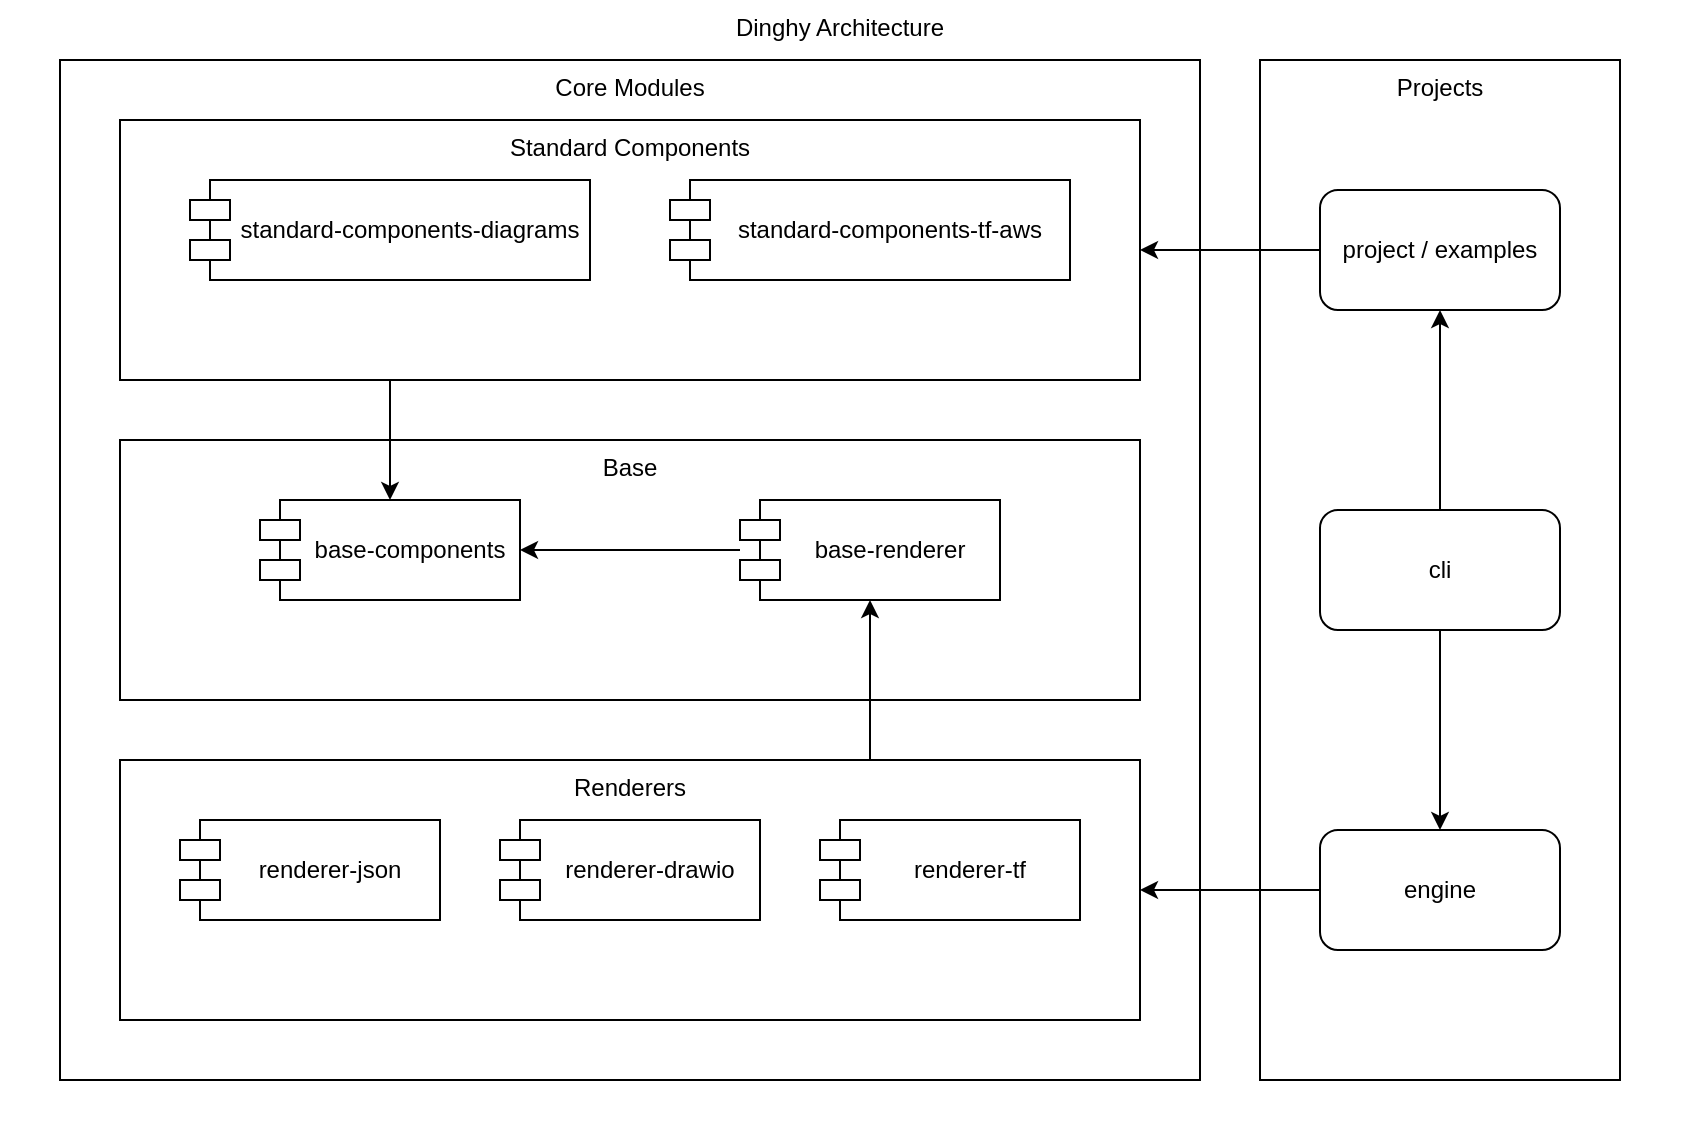 <mxfile 
  version="25.0.2"
  >
  <diagram
    name="dinghy-architecture"
    >
    <mxGraphModel
      grid="1" 
      gridSize="10" 
      guides="1" 
      tooltips="1" 
      connect="1" 
      arrows="1" 
      fold="1" 
      page="1" 
      pageScale="1" 
      pageWidth="1" 
      pageHeight="1" 
      math="0" 
      shadow="0"
      >
      <root>
        <mxCell
          id="page"
          />
        <mxCell
          id="root" 
          parent="page"
          />
        <mxCell
          style="verticalAlign=top;aspect=fixed;align=center;spacingLeft=5;spacingRight=5;spacingBottom=5;strokeColor=none;" 
          id="dinghyarchitecture" 
          parent="root" 
          value="Dinghy Architecture" 
          vertex="1"
          >
          <mxGeometry
            as="geometry" 
            width="840" 
            height="570" 
            x="0" 
            y="0"
            />
          </mxCell>
        <mxCell
          style="verticalAlign=top;aspect=fixed;align=center;spacingLeft=5;spacingRight=5;spacingBottom=5;" 
          id="coremodules" 
          parent="dinghyarchitecture" 
          value="Core Modules" 
          vertex="1"
          >
          <mxGeometry
            as="geometry" 
            width="570" 
            height="510" 
            x="30" 
            y="30"
            />
          </mxCell>
        <mxCell
          style="verticalAlign=top;aspect=fixed;align=center;spacingLeft=5;spacingRight=5;spacingBottom=5;" 
          id="standardcomponents" 
          parent="coremodules" 
          value="Standard Components" 
          vertex="1"
          >
          <mxGeometry
            as="geometry" 
            width="510" 
            height="130" 
            x="30" 
            y="30"
            />
          </mxCell>
        <mxCell
          style="rounded=1;whiteSpace=wrap;verticalAlign=middle;align=center;shape=module;spacingLeft=20;html=1;" 
          id="module_standardcomponentsdiagrams" 
          parent="standardcomponents" 
          value="standard-components-diagrams" 
          vertex="1"
          >
          <mxGeometry
            width="200" 
            height="50" 
            as="geometry" 
            x="35" 
            y="30"
            />
          </mxCell>
        <mxCell
          style="rounded=1;whiteSpace=wrap;verticalAlign=middle;align=center;shape=module;spacingLeft=20;html=1;" 
          id="module_standardcomponentstfaws" 
          parent="standardcomponents" 
          value="standard-components-tf-aws" 
          vertex="1"
          >
          <mxGeometry
            width="200" 
            height="50" 
            as="geometry" 
            x="275" 
            y="30"
            />
          </mxCell>
        <mxCell
          style="verticalAlign=top;aspect=fixed;align=center;spacingLeft=5;spacingRight=5;spacingBottom=5;" 
          id="base" 
          parent="coremodules" 
          value="Base" 
          vertex="1"
          >
          <mxGeometry
            as="geometry" 
            width="510" 
            height="130" 
            x="30" 
            y="190"
            />
          </mxCell>
        <mxCell
          style="rounded=1;whiteSpace=wrap;verticalAlign=middle;align=center;shape=module;spacingLeft=20;html=1;" 
          id="module_basecomponents" 
          parent="base" 
          value="base-components" 
          vertex="1"
          >
          <mxGeometry
            width="130" 
            height="50" 
            as="geometry" 
            x="70" 
            y="30"
            />
          </mxCell>
        <mxCell
          style="rounded=1;whiteSpace=wrap;verticalAlign=middle;align=center;shape=module;spacingLeft=20;html=1;" 
          id="module_baserenderer" 
          parent="base" 
          value="base-renderer" 
          vertex="1"
          >
          <mxGeometry
            width="130" 
            height="50" 
            as="geometry" 
            x="310" 
            y="30"
            />
          </mxCell>
        <mxCell
          style="verticalAlign=top;aspect=fixed;align=center;spacingLeft=5;spacingRight=5;spacingBottom=5;" 
          id="renderers" 
          parent="coremodules" 
          value="Renderers" 
          vertex="1"
          >
          <mxGeometry
            as="geometry" 
            width="510" 
            height="130" 
            x="30" 
            y="350"
            />
          </mxCell>
        <mxCell
          style="rounded=1;whiteSpace=wrap;verticalAlign=middle;align=center;shape=module;spacingLeft=20;html=1;" 
          id="module_rendererjson" 
          parent="renderers" 
          value="renderer-json" 
          vertex="1"
          >
          <mxGeometry
            width="130" 
            height="50" 
            as="geometry" 
            x="30" 
            y="30"
            />
          </mxCell>
        <mxCell
          style="rounded=1;whiteSpace=wrap;verticalAlign=middle;align=center;shape=module;spacingLeft=20;html=1;" 
          id="module_rendererdrawio" 
          parent="renderers" 
          value="renderer-drawio" 
          vertex="1"
          >
          <mxGeometry
            width="130" 
            height="50" 
            as="geometry" 
            x="190" 
            y="30"
            />
          </mxCell>
        <mxCell
          style="rounded=1;whiteSpace=wrap;verticalAlign=middle;align=center;shape=module;spacingLeft=20;html=1;" 
          id="module_renderertf" 
          parent="renderers" 
          value="renderer-tf" 
          vertex="1"
          >
          <mxGeometry
            width="130" 
            height="50" 
            as="geometry" 
            x="350" 
            y="30"
            />
          </mxCell>
        <mxCell
          style="verticalAlign=top;aspect=fixed;align=center;spacingLeft=5;spacingRight=5;spacingBottom=5;" 
          id="projects" 
          parent="dinghyarchitecture" 
          value="Projects" 
          vertex="1"
          >
          <mxGeometry
            as="geometry" 
            width="180" 
            height="510" 
            x="630" 
            y="30"
            />
          </mxCell>
        <mxCell
          style="rounded=1;whiteSpace=wrap;verticalAlign=middle;align=center;" 
          id="project_projectexamples" 
          parent="projects" 
          value="project / examples" 
          vertex="1"
          >
          <mxGeometry
            width="120" 
            height="60" 
            as="geometry" 
            x="30" 
            y="65"
            />
          </mxCell>
        <mxCell
          style="rounded=1;whiteSpace=wrap;verticalAlign=middle;align=center;" 
          id="project_cli" 
          parent="projects" 
          value="cli" 
          vertex="1"
          >
          <mxGeometry
            width="120" 
            height="60" 
            as="geometry" 
            x="30" 
            y="225"
            />
          </mxCell>
        <mxCell
          style="rounded=1;whiteSpace=wrap;verticalAlign=middle;align=center;" 
          id="project_engine" 
          parent="projects" 
          value="engine" 
          vertex="1"
          >
          <mxGeometry
            width="120" 
            height="60" 
            as="geometry" 
            x="30" 
            y="385"
            />
          </mxCell>
        <mxCell
          id="dependency" 
          source="standardcomponents" 
          target="module_basecomponents" 
          parent="root" 
          edge="1" 
          style="edgeStyle=orthogonalEdgeStyle;"
          >
          <mxGeometry
            relative="1" 
            as="geometry"
            >
            <Array
              as="points"
              >
              <mxPoint
                x="195" 
                y="220"
                />
              <mxPoint
                x="195" 
                y="220"
                />
              </Array>
            </mxGeometry>
          </mxCell>
        <mxCell
          id="dependency_2" 
          source="module_baserenderer" 
          target="module_basecomponents" 
          parent="root" 
          edge="1" 
          style="edgeStyle=orthogonalEdgeStyle;"
          >
          <mxGeometry
            relative="1" 
            as="geometry"
            >
            <Array
              as="points"
              >
              <mxPoint
                x="315" 
                y="275"
                />
              <mxPoint
                x="315" 
                y="275"
                />
              </Array>
            </mxGeometry>
          </mxCell>
        <mxCell
          id="dependency_3" 
          source="renderers" 
          target="module_baserenderer" 
          parent="root" 
          edge="1" 
          style="edgeStyle=orthogonalEdgeStyle;"
          >
          <mxGeometry
            relative="1" 
            as="geometry"
            >
            <Array
              as="points"
              >
              <mxPoint
                x="435" 
                y="340"
                />
              <mxPoint
                x="435" 
                y="340"
                />
              </Array>
            </mxGeometry>
          </mxCell>
        <mxCell
          id="dependency_4" 
          source="project_projectexamples" 
          target="standardcomponents" 
          parent="root" 
          edge="1" 
          style="edgeStyle=orthogonalEdgeStyle;"
          >
          <mxGeometry
            relative="1" 
            as="geometry"
            >
            <Array
              as="points"
              >
              <mxPoint
                x="615" 
                y="125"
                />
              <mxPoint
                x="615" 
                y="125"
                />
              </Array>
            </mxGeometry>
          </mxCell>
        <mxCell
          id="dependency_5" 
          source="project_cli" 
          target="project_projectexamples" 
          parent="root" 
          edge="1" 
          style="edgeStyle=orthogonalEdgeStyle;"
          >
          <mxGeometry
            relative="1" 
            as="geometry"
            >
            <Array
              as="points"
              >
              <mxPoint
                x="720" 
                y="205"
                />
              <mxPoint
                x="720" 
                y="205"
                />
              </Array>
            </mxGeometry>
          </mxCell>
        <mxCell
          id="dependency_6" 
          source="project_engine" 
          target="renderers" 
          parent="root" 
          edge="1" 
          style="edgeStyle=orthogonalEdgeStyle;"
          >
          <mxGeometry
            relative="1" 
            as="geometry"
            >
            <Array
              as="points"
              >
              <mxPoint
                x="615" 
                y="445"
                />
              <mxPoint
                x="615" 
                y="445"
                />
              </Array>
            </mxGeometry>
          </mxCell>
        <mxCell
          id="dependency_7" 
          source="project_cli" 
          target="project_engine" 
          parent="root" 
          edge="1" 
          style="edgeStyle=orthogonalEdgeStyle;"
          >
          <mxGeometry
            relative="1" 
            as="geometry"
            >
            <Array
              as="points"
              >
              <mxPoint
                x="720" 
                y="365"
                />
              <mxPoint
                x="720" 
                y="365"
                />
              </Array>
            </mxGeometry>
          </mxCell>
        </root>
      </mxGraphModel>
    </diagram>
  </mxfile>